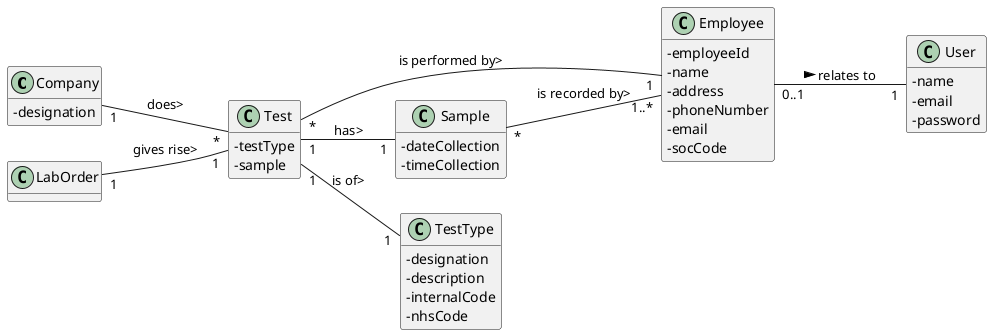 @startuml
hide methods
left to right direction
skinparam classAttributeIconSize 0


class Company {
  -designation
}

class Employee {
  -employeeId
  -name
  -address
  -phoneNumber
  -email
  -socCode
}



class User{
  -name
  -email
  -password
}

class Test{

-testType
-sample
}

class Sample{

-dateCollection
-timeCollection
}
class TestType{
-designation
-description
-internalCode
-nhsCode
}


Company "1" -- "*" Test: does>
Test "1" -- "1" Sample : has>
Test "*" -- "1" Employee : is performed by>
Test "1" -- "1" TestType : is of>
Employee "0..1" -- "1" User: relates to >
Sample "*" -- "1..*" Employee : is recorded by>
LabOrder "1" -- "1" Test : gives rise>
@enduml